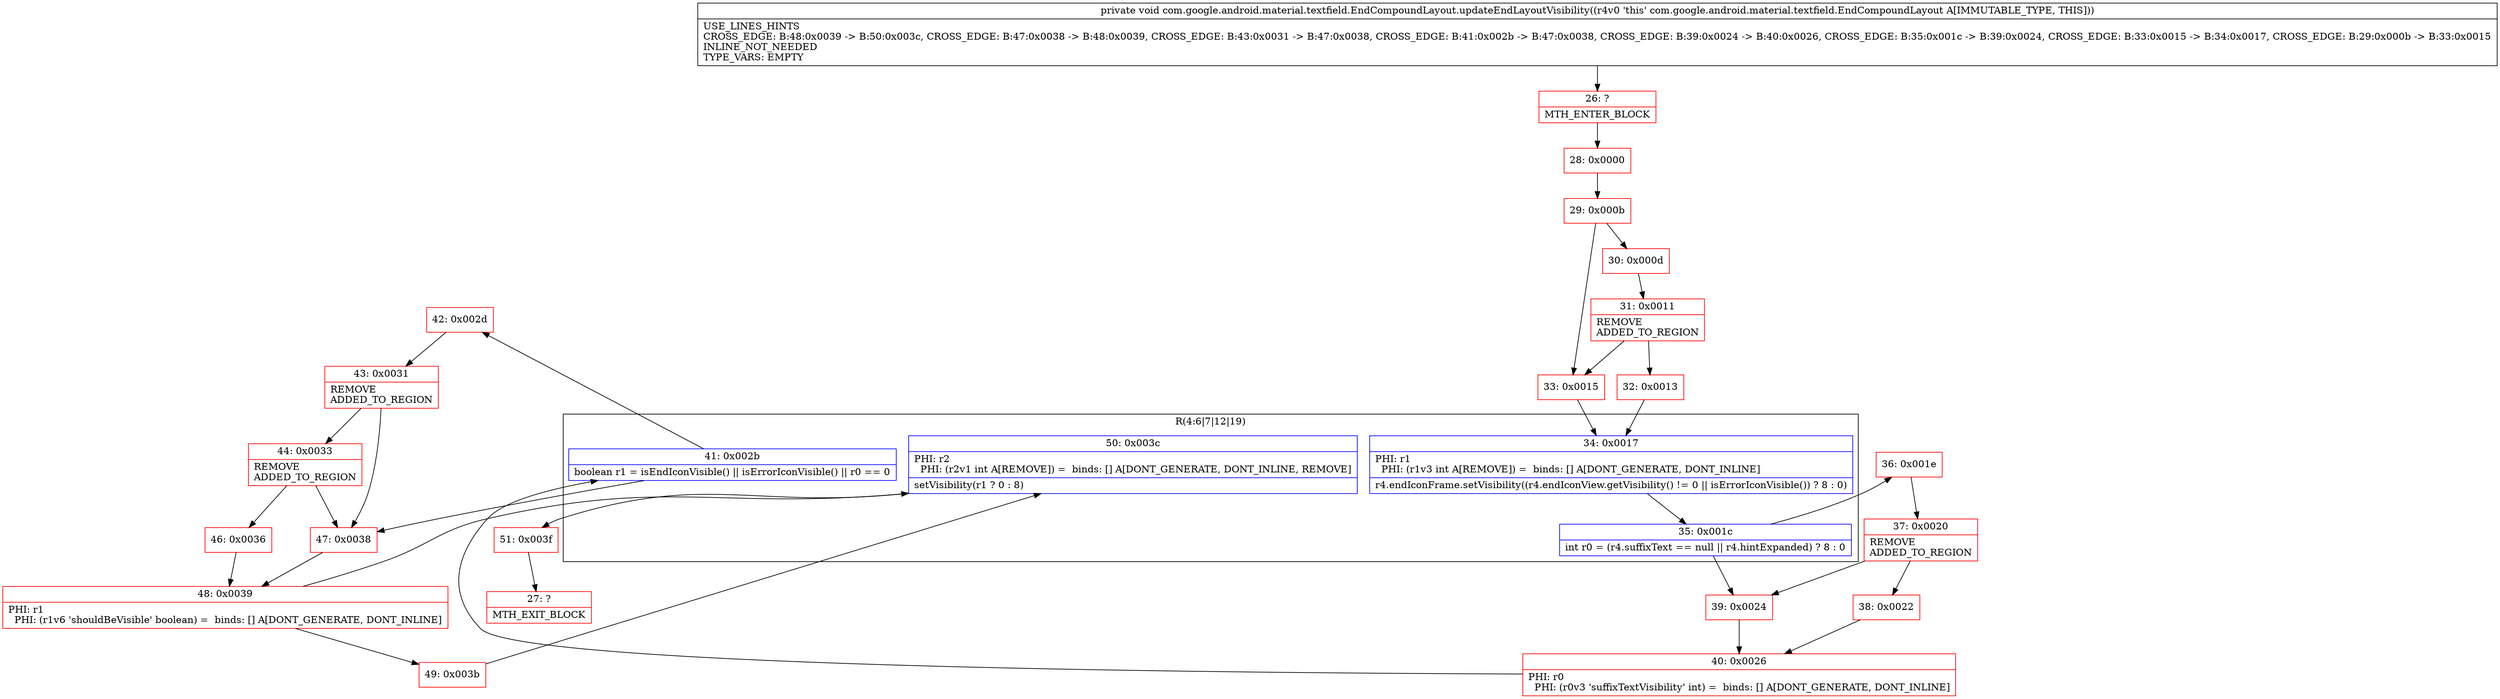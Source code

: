 digraph "CFG forcom.google.android.material.textfield.EndCompoundLayout.updateEndLayoutVisibility()V" {
subgraph cluster_Region_305269704 {
label = "R(4:6|7|12|19)";
node [shape=record,color=blue];
Node_34 [shape=record,label="{34\:\ 0x0017|PHI: r1 \l  PHI: (r1v3 int A[REMOVE]) =  binds: [] A[DONT_GENERATE, DONT_INLINE]\l|r4.endIconFrame.setVisibility((r4.endIconView.getVisibility() != 0 \|\| isErrorIconVisible()) ? 8 : 0)\l}"];
Node_35 [shape=record,label="{35\:\ 0x001c|int r0 = (r4.suffixText == null \|\| r4.hintExpanded) ? 8 : 0\l}"];
Node_41 [shape=record,label="{41\:\ 0x002b|boolean r1 = isEndIconVisible() \|\| isErrorIconVisible() \|\| r0 == 0\l}"];
Node_50 [shape=record,label="{50\:\ 0x003c|PHI: r2 \l  PHI: (r2v1 int A[REMOVE]) =  binds: [] A[DONT_GENERATE, DONT_INLINE, REMOVE]\l|setVisibility(r1 ? 0 : 8)\l}"];
}
Node_26 [shape=record,color=red,label="{26\:\ ?|MTH_ENTER_BLOCK\l}"];
Node_28 [shape=record,color=red,label="{28\:\ 0x0000}"];
Node_29 [shape=record,color=red,label="{29\:\ 0x000b}"];
Node_30 [shape=record,color=red,label="{30\:\ 0x000d}"];
Node_31 [shape=record,color=red,label="{31\:\ 0x0011|REMOVE\lADDED_TO_REGION\l}"];
Node_32 [shape=record,color=red,label="{32\:\ 0x0013}"];
Node_36 [shape=record,color=red,label="{36\:\ 0x001e}"];
Node_37 [shape=record,color=red,label="{37\:\ 0x0020|REMOVE\lADDED_TO_REGION\l}"];
Node_38 [shape=record,color=red,label="{38\:\ 0x0022}"];
Node_40 [shape=record,color=red,label="{40\:\ 0x0026|PHI: r0 \l  PHI: (r0v3 'suffixTextVisibility' int) =  binds: [] A[DONT_GENERATE, DONT_INLINE]\l}"];
Node_42 [shape=record,color=red,label="{42\:\ 0x002d}"];
Node_43 [shape=record,color=red,label="{43\:\ 0x0031|REMOVE\lADDED_TO_REGION\l}"];
Node_44 [shape=record,color=red,label="{44\:\ 0x0033|REMOVE\lADDED_TO_REGION\l}"];
Node_46 [shape=record,color=red,label="{46\:\ 0x0036}"];
Node_48 [shape=record,color=red,label="{48\:\ 0x0039|PHI: r1 \l  PHI: (r1v6 'shouldBeVisible' boolean) =  binds: [] A[DONT_GENERATE, DONT_INLINE]\l}"];
Node_49 [shape=record,color=red,label="{49\:\ 0x003b}"];
Node_51 [shape=record,color=red,label="{51\:\ 0x003f}"];
Node_27 [shape=record,color=red,label="{27\:\ ?|MTH_EXIT_BLOCK\l}"];
Node_47 [shape=record,color=red,label="{47\:\ 0x0038}"];
Node_39 [shape=record,color=red,label="{39\:\ 0x0024}"];
Node_33 [shape=record,color=red,label="{33\:\ 0x0015}"];
MethodNode[shape=record,label="{private void com.google.android.material.textfield.EndCompoundLayout.updateEndLayoutVisibility((r4v0 'this' com.google.android.material.textfield.EndCompoundLayout A[IMMUTABLE_TYPE, THIS]))  | USE_LINES_HINTS\lCROSS_EDGE: B:48:0x0039 \-\> B:50:0x003c, CROSS_EDGE: B:47:0x0038 \-\> B:48:0x0039, CROSS_EDGE: B:43:0x0031 \-\> B:47:0x0038, CROSS_EDGE: B:41:0x002b \-\> B:47:0x0038, CROSS_EDGE: B:39:0x0024 \-\> B:40:0x0026, CROSS_EDGE: B:35:0x001c \-\> B:39:0x0024, CROSS_EDGE: B:33:0x0015 \-\> B:34:0x0017, CROSS_EDGE: B:29:0x000b \-\> B:33:0x0015\lINLINE_NOT_NEEDED\lTYPE_VARS: EMPTY\l}"];
MethodNode -> Node_26;Node_34 -> Node_35;
Node_35 -> Node_36;
Node_35 -> Node_39;
Node_41 -> Node_42;
Node_41 -> Node_47;
Node_50 -> Node_51;
Node_26 -> Node_28;
Node_28 -> Node_29;
Node_29 -> Node_30;
Node_29 -> Node_33;
Node_30 -> Node_31;
Node_31 -> Node_32;
Node_31 -> Node_33;
Node_32 -> Node_34;
Node_36 -> Node_37;
Node_37 -> Node_38;
Node_37 -> Node_39;
Node_38 -> Node_40;
Node_40 -> Node_41;
Node_42 -> Node_43;
Node_43 -> Node_44;
Node_43 -> Node_47;
Node_44 -> Node_46;
Node_44 -> Node_47;
Node_46 -> Node_48;
Node_48 -> Node_49;
Node_48 -> Node_50;
Node_49 -> Node_50;
Node_51 -> Node_27;
Node_47 -> Node_48;
Node_39 -> Node_40;
Node_33 -> Node_34;
}

